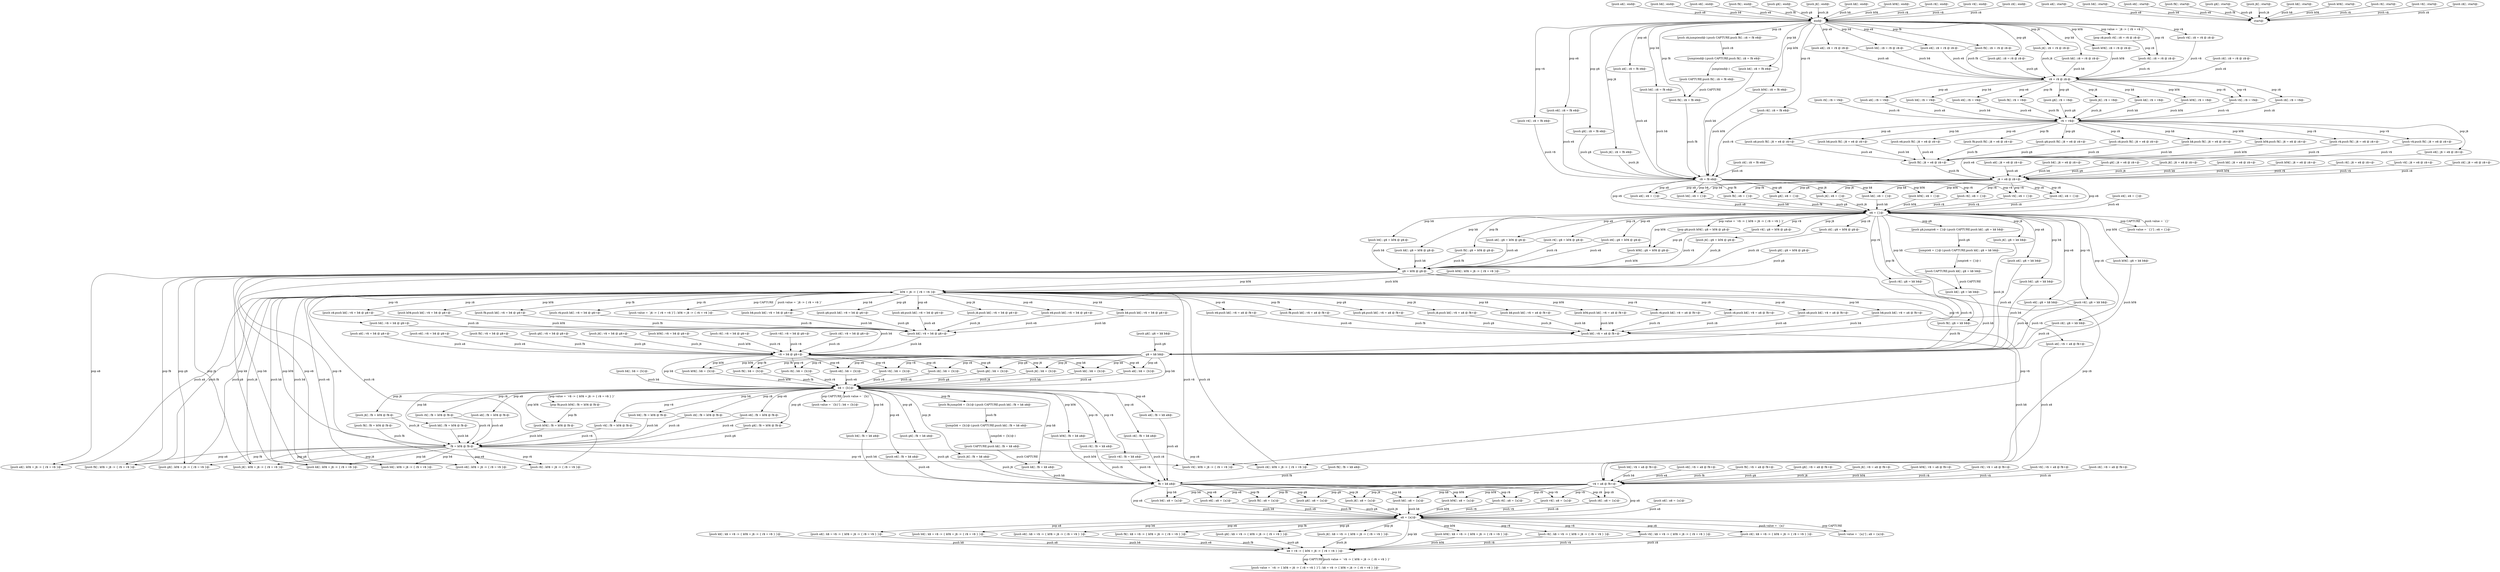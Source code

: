 digraph pds {
    "a$ = {a}@-"[color="black"];
    "[push a$] ; k$ = v$ -> { k0$ = j$ -> { r$ = v$ } }@-"[color="black"];
    "a$ = {a}@-" -> "[push a$] ; k$ = v$ -> { k0$ = j$ -> { r$ = v$ } }@-"[label="pop a$",fontcolor="black",color="black"];
    "[push b$] ; k$ = v$ -> { k0$ = j$ -> { r$ = v$ } }@-"[color="black"];
    "a$ = {a}@-" -> "[push b$] ; k$ = v$ -> { k0$ = j$ -> { r$ = v$ } }@-"[label="pop b$",fontcolor="black",color="black"];
    "[push e$] ; k$ = v$ -> { k0$ = j$ -> { r$ = v$ } }@-"[color="black"];
    "a$ = {a}@-" -> "[push e$] ; k$ = v$ -> { k0$ = j$ -> { r$ = v$ } }@-"[label="pop e$",fontcolor="black",color="black"];
    "[push f$] ; k$ = v$ -> { k0$ = j$ -> { r$ = v$ } }@-"[color="black"];
    "a$ = {a}@-" -> "[push f$] ; k$ = v$ -> { k0$ = j$ -> { r$ = v$ } }@-"[label="pop f$",fontcolor="black",color="black"];
    "[push g$] ; k$ = v$ -> { k0$ = j$ -> { r$ = v$ } }@-"[color="black"];
    "a$ = {a}@-" -> "[push g$] ; k$ = v$ -> { k0$ = j$ -> { r$ = v$ } }@-"[label="pop g$",fontcolor="black",color="black"];
    "[push j$] ; k$ = v$ -> { k0$ = j$ -> { r$ = v$ } }@-"[color="black"];
    "a$ = {a}@-" -> "[push j$] ; k$ = v$ -> { k0$ = j$ -> { r$ = v$ } }@-"[label="pop j$",fontcolor="black",color="black"];
    "k$ = v$ -> { k0$ = j$ -> { r$ = v$ } }@-"[color="black"];
    "a$ = {a}@-" -> "k$ = v$ -> { k0$ = j$ -> { r$ = v$ } }@-"[label="pop k$",fontcolor="black",color="black"];
    "[push k0$] ; k$ = v$ -> { k0$ = j$ -> { r$ = v$ } }@-"[color="black"];
    "a$ = {a}@-" -> "[push k0$] ; k$ = v$ -> { k0$ = j$ -> { r$ = v$ } }@-"[label="pop k0$",fontcolor="black",color="black"];
    "[push r$] ; k$ = v$ -> { k0$ = j$ -> { r$ = v$ } }@-"[color="black"];
    "a$ = {a}@-" -> "[push r$] ; k$ = v$ -> { k0$ = j$ -> { r$ = v$ } }@-"[label="pop r$",fontcolor="black",color="black"];
    "[push v$] ; k$ = v$ -> { k0$ = j$ -> { r$ = v$ } }@-"[color="black"];
    "a$ = {a}@-" -> "[push v$] ; k$ = v$ -> { k0$ = j$ -> { r$ = v$ } }@-"[label="pop v$",fontcolor="black",color="black"];
    "[push z$] ; k$ = v$ -> { k0$ = j$ -> { r$ = v$ } }@-"[color="black"];
    "a$ = {a}@-" -> "[push z$] ; k$ = v$ -> { k0$ = j$ -> { r$ = v$ } }@-"[label="pop z$",fontcolor="black",color="black"];
    "[push value = `{a}'] ; a$ = {a}@-"[color="black"];
    "a$ = {a}@-" -> "[push value = `{a}'] ; a$ = {a}@-"[label="pop CAPTURE",fontcolor="black",color="black"];
    "[push a$] ; f$ = k$ a$@-"[color="black"];
    "b$ = {b}@-" -> "[push a$] ; f$ = k$ a$@-"[label="pop a$",fontcolor="black",color="black"];
    "[push a$] ; f$ = k0$ @ f$-@-"[color="black"];
    "b$ = {b}@-" -> "[push a$] ; f$ = k0$ @ f$-@-"[label="pop a$",fontcolor="black",color="black"];
    "[push b$] ; f$ = k$ a$@-"[color="black"];
    "b$ = {b}@-" -> "[push b$] ; f$ = k$ a$@-"[label="pop b$",fontcolor="black",color="black"];
    "[push b$] ; f$ = k0$ @ f$-@-"[color="black"];
    "b$ = {b}@-" -> "[push b$] ; f$ = k0$ @ f$-@-"[label="pop b$",fontcolor="black",color="black"];
    "[push e$] ; f$ = k$ a$@-"[color="black"];
    "b$ = {b}@-" -> "[push e$] ; f$ = k$ a$@-"[label="pop e$",fontcolor="black",color="black"];
    "[push e$] ; f$ = k0$ @ f$-@-"[color="black"];
    "b$ = {b}@-" -> "[push e$] ; f$ = k0$ @ f$-@-"[label="pop e$",fontcolor="black",color="black"];
    "[push f$;jump(b$ = {b}@-);push CAPTURE;push k$] ; f$ = k$ a$@-"[color="black"];
    "b$ = {b}@-" -> "[push f$;jump(b$ = {b}@-);push CAPTURE;push k$] ; f$ = k$ a$@-"[label="pop f$",fontcolor="black",color="black"];
    "[push g$] ; f$ = k$ a$@-"[color="black"];
    "b$ = {b}@-" -> "[push g$] ; f$ = k$ a$@-"[label="pop g$",fontcolor="black",color="black"];
    "[push g$] ; f$ = k0$ @ f$-@-"[color="black"];
    "b$ = {b}@-" -> "[push g$] ; f$ = k0$ @ f$-@-"[label="pop g$",fontcolor="black",color="black"];
    "[push j$] ; f$ = k$ a$@-"[color="black"];
    "b$ = {b}@-" -> "[push j$] ; f$ = k$ a$@-"[label="pop j$",fontcolor="black",color="black"];
    "[push j$] ; f$ = k0$ @ f$-@-"[color="black"];
    "b$ = {b}@-" -> "[push j$] ; f$ = k0$ @ f$-@-"[label="pop j$",fontcolor="black",color="black"];
    "[push k$] ; f$ = k$ a$@-"[color="black"];
    "b$ = {b}@-" -> "[push k$] ; f$ = k$ a$@-"[label="pop k$",fontcolor="black",color="black"];
    "[push k$] ; f$ = k0$ @ f$-@-"[color="black"];
    "b$ = {b}@-" -> "[push k$] ; f$ = k0$ @ f$-@-"[label="pop k$",fontcolor="black",color="black"];
    "[push k0$] ; f$ = k$ a$@-"[color="black"];
    "b$ = {b}@-" -> "[push k0$] ; f$ = k$ a$@-"[label="pop k0$",fontcolor="black",color="black"];
    "b$ = {b}@-" -> "[push k0$] ; f$ = k0$ @ f$-@-"[label="pop k0$",fontcolor="black",color="black"];
    "[push r$] ; f$ = k$ a$@-"[color="black"];
    "b$ = {b}@-" -> "[push r$] ; f$ = k$ a$@-"[label="pop r$",fontcolor="black",color="black"];
    "[push r$] ; f$ = k0$ @ f$-@-"[color="black"];
    "b$ = {b}@-" -> "[push r$] ; f$ = k0$ @ f$-@-"[label="pop r$",fontcolor="black",color="black"];
    "[push v$] ; f$ = k$ a$@-"[color="black"];
    "b$ = {b}@-" -> "[push v$] ; f$ = k$ a$@-"[label="pop v$",fontcolor="black",color="black"];
    "[push v$] ; f$ = k0$ @ f$-@-"[color="black"];
    "b$ = {b}@-" -> "[push v$] ; f$ = k0$ @ f$-@-"[label="pop v$",fontcolor="black",color="black"];
    "[push z$] ; f$ = k$ a$@-"[color="black"];
    "b$ = {b}@-" -> "[push z$] ; f$ = k$ a$@-"[label="pop z$",fontcolor="black",color="black"];
    "[push z$] ; f$ = k0$ @ f$-@-"[color="black"];
    "b$ = {b}@-" -> "[push z$] ; f$ = k0$ @ f$-@-"[label="pop z$",fontcolor="black",color="black"];
    "[pop f$;push k0$] ; f$ = k0$ @ f$-@-"[color="black"];
    "b$ = {b}@-" -> "[pop f$;push k0$] ; f$ = k0$ @ f$-@-"[label="pop value = `v$ -> { k0$ = j$ -> { r$ = v$ } }'",fontcolor="black",color="black"];
    "[push value = `{b}'] ; b$ = {b}@-"[color="black"];
    "b$ = {b}@-" -> "[push value = `{b}'] ; b$ = {b}@-"[label="pop CAPTURE",fontcolor="black",color="black"];
    "[push a$] ; g$ = k$ b$@-"[color="black"];
    "e$ = {}@-" -> "[push a$] ; g$ = k$ b$@-"[label="pop a$",fontcolor="black",color="black"];
    "[push a$] ; g$ = k0$ @ g$-@-"[color="black"];
    "e$ = {}@-" -> "[push a$] ; g$ = k0$ @ g$-@-"[label="pop a$",fontcolor="black",color="black"];
    "[push b$] ; g$ = k$ b$@-"[color="black"];
    "e$ = {}@-" -> "[push b$] ; g$ = k$ b$@-"[label="pop b$",fontcolor="black",color="black"];
    "[push b$] ; g$ = k0$ @ g$-@-"[color="black"];
    "e$ = {}@-" -> "[push b$] ; g$ = k0$ @ g$-@-"[label="pop b$",fontcolor="black",color="black"];
    "[push e$] ; g$ = k$ b$@-"[color="black"];
    "e$ = {}@-" -> "[push e$] ; g$ = k$ b$@-"[label="pop e$",fontcolor="black",color="black"];
    "[push e$] ; g$ = k0$ @ g$-@-"[color="black"];
    "e$ = {}@-" -> "[push e$] ; g$ = k0$ @ g$-@-"[label="pop e$",fontcolor="black",color="black"];
    "[push f$] ; g$ = k$ b$@-"[color="black"];
    "e$ = {}@-" -> "[push f$] ; g$ = k$ b$@-"[label="pop f$",fontcolor="black",color="black"];
    "[push f$] ; g$ = k0$ @ g$-@-"[color="black"];
    "e$ = {}@-" -> "[push f$] ; g$ = k0$ @ g$-@-"[label="pop f$",fontcolor="black",color="black"];
    "[push g$;jump(e$ = {}@-);push CAPTURE;push k$] ; g$ = k$ b$@-"[color="black"];
    "e$ = {}@-" -> "[push g$;jump(e$ = {}@-);push CAPTURE;push k$] ; g$ = k$ b$@-"[label="pop g$",fontcolor="black",color="black"];
    "[push j$] ; g$ = k$ b$@-"[color="black"];
    "e$ = {}@-" -> "[push j$] ; g$ = k$ b$@-"[label="pop j$",fontcolor="black",color="black"];
    "[push j$] ; g$ = k0$ @ g$-@-"[color="black"];
    "e$ = {}@-" -> "[push j$] ; g$ = k0$ @ g$-@-"[label="pop j$",fontcolor="black",color="black"];
    "[push k$] ; g$ = k$ b$@-"[color="black"];
    "e$ = {}@-" -> "[push k$] ; g$ = k$ b$@-"[label="pop k$",fontcolor="black",color="black"];
    "[push k$] ; g$ = k0$ @ g$-@-"[color="black"];
    "e$ = {}@-" -> "[push k$] ; g$ = k0$ @ g$-@-"[label="pop k$",fontcolor="black",color="black"];
    "[push k0$] ; g$ = k$ b$@-"[color="black"];
    "e$ = {}@-" -> "[push k0$] ; g$ = k$ b$@-"[label="pop k0$",fontcolor="black",color="black"];
    "e$ = {}@-" -> "[push k0$] ; g$ = k0$ @ g$-@-"[label="pop k0$",fontcolor="black",color="black"];
    "[push r$] ; g$ = k$ b$@-"[color="black"];
    "e$ = {}@-" -> "[push r$] ; g$ = k$ b$@-"[label="pop r$",fontcolor="black",color="black"];
    "[push r$] ; g$ = k0$ @ g$-@-"[color="black"];
    "e$ = {}@-" -> "[push r$] ; g$ = k0$ @ g$-@-"[label="pop r$",fontcolor="black",color="black"];
    "[push v$] ; g$ = k$ b$@-"[color="black"];
    "e$ = {}@-" -> "[push v$] ; g$ = k$ b$@-"[label="pop v$",fontcolor="black",color="black"];
    "[push v$] ; g$ = k0$ @ g$-@-"[color="black"];
    "e$ = {}@-" -> "[push v$] ; g$ = k0$ @ g$-@-"[label="pop v$",fontcolor="black",color="black"];
    "[push z$] ; g$ = k$ b$@-"[color="black"];
    "e$ = {}@-" -> "[push z$] ; g$ = k$ b$@-"[label="pop z$",fontcolor="black",color="black"];
    "[push z$] ; g$ = k0$ @ g$-@-"[color="black"];
    "e$ = {}@-" -> "[push z$] ; g$ = k0$ @ g$-@-"[label="pop z$",fontcolor="black",color="black"];
    "[pop g$;push k0$] ; g$ = k0$ @ g$-@-"[color="black"];
    "e$ = {}@-" -> "[pop g$;push k0$] ; g$ = k0$ @ g$-@-"[label="pop value = `v$ -> { k0$ = j$ -> { r$ = v$ } }'",fontcolor="black",color="black"];
    "[push value = `{}'] ; e$ = {}@-"[color="black"];
    "e$ = {}@-" -> "[push value = `{}'] ; e$ = {}@-"[label="pop CAPTURE",fontcolor="black",color="black"];
    "f$ = k$ a$@-"[color="black"];
    "f$ = k$ a$@-" -> "a$ = {a}@-"[label="pop a$",fontcolor="black",color="black"];
    "f$ = k$ a$@-" -> "[push b$] ; a$ = {a}@-"[label="pop b$",fontcolor="black",color="black"];
    "f$ = k$ a$@-" -> "[push e$] ; a$ = {a}@-"[label="pop e$",fontcolor="black",color="black"];
    "[push f$] ; a$ = {a}@-"[color="black"];
    "f$ = k$ a$@-" -> "[push f$] ; a$ = {a}@-"[label="pop f$",fontcolor="black",color="black"];
    "f$ = k$ a$@-" -> "[push g$] ; a$ = {a}@-"[label="pop g$",fontcolor="black",color="black"];
    "f$ = k$ a$@-" -> "[push j$] ; a$ = {a}@-"[label="pop j$",fontcolor="black",color="black"];
    "f$ = k$ a$@-" -> "[push k$] ; a$ = {a}@-"[label="pop k$",fontcolor="black",color="black"];
    "f$ = k$ a$@-" -> "[push k0$] ; a$ = {a}@-"[label="pop k0$",fontcolor="black",color="black"];
    "f$ = k$ a$@-" -> "[push r$] ; a$ = {a}@-"[label="pop r$",fontcolor="black",color="black"];
    "f$ = k$ a$@-" -> "[push v$] ; a$ = {a}@-"[label="pop v$",fontcolor="black",color="black"];
    "f$ = k$ a$@-" -> "[push z$] ; a$ = {a}@-"[label="pop z$",fontcolor="black",color="black"];
    "g$ = k$ b$@-" -> "[push a$] ; b$ = {b}@-"[label="pop a$",fontcolor="black",color="black"];
    "g$ = k$ b$@-" -> "b$ = {b}@-"[label="pop b$",fontcolor="black",color="black"];
    "g$ = k$ b$@-" -> "[push e$] ; b$ = {b}@-"[label="pop e$",fontcolor="black",color="black"];
    "g$ = k$ b$@-" -> "[push f$] ; b$ = {b}@-"[label="pop f$",fontcolor="black",color="black"];
    "[push g$] ; b$ = {b}@-"[color="black"];
    "g$ = k$ b$@-" -> "[push g$] ; b$ = {b}@-"[label="pop g$",fontcolor="black",color="black"];
    "g$ = k$ b$@-" -> "[push j$] ; b$ = {b}@-"[label="pop j$",fontcolor="black",color="black"];
    "g$ = k$ b$@-" -> "[push k$] ; b$ = {b}@-"[label="pop k$",fontcolor="black",color="black"];
    "g$ = k$ b$@-" -> "[push k0$] ; b$ = {b}@-"[label="pop k0$",fontcolor="black",color="black"];
    "g$ = k$ b$@-" -> "[push r$] ; b$ = {b}@-"[label="pop r$",fontcolor="black",color="black"];
    "g$ = k$ b$@-" -> "[push v$] ; b$ = {b}@-"[label="pop v$",fontcolor="black",color="black"];
    "g$ = k$ b$@-" -> "[push z$] ; b$ = {b}@-"[label="pop z$",fontcolor="black",color="black"];
    "[push value = `v$ -> { k0$ = j$ -> { r$ = v$ } }'] ; k$ = v$ -> { k0$ = j$ -> { r$ = v$ } }@-"[color="black"];
    "k$ = v$ -> { k0$ = j$ -> { r$ = v$ } }@-" -> "[push value = `v$ -> { k0$ = j$ -> { r$ = v$ } }'] ; k$ = v$ -> { k0$ = j$ -> { r$ = v$ } }@-"[label="pop CAPTURE",fontcolor="black",color="black"];
    "k0$ = j$ -> { r$ = v$ }@-" -> "[push a$;push k$] ; v$ = a$ @ f$+@-"[label="pop a$",fontcolor="black",color="black"];
    "k0$ = j$ -> { r$ = v$ }@-" -> "[push a$;push k$] ; v$ = b$ @ g$+@-"[label="pop a$",fontcolor="black",color="black"];
    "k0$ = j$ -> { r$ = v$ }@-" -> "[push b$;push k$] ; v$ = a$ @ f$+@-"[label="pop b$",fontcolor="black",color="black"];
    "k0$ = j$ -> { r$ = v$ }@-" -> "[push b$;push k$] ; v$ = b$ @ g$+@-"[label="pop b$",fontcolor="black",color="black"];
    "k0$ = j$ -> { r$ = v$ }@-" -> "[push e$;push k$] ; v$ = a$ @ f$+@-"[label="pop e$",fontcolor="black",color="black"];
    "k0$ = j$ -> { r$ = v$ }@-" -> "[push e$;push k$] ; v$ = b$ @ g$+@-"[label="pop e$",fontcolor="black",color="black"];
    "k0$ = j$ -> { r$ = v$ }@-" -> "[push f$;push k$] ; v$ = a$ @ f$+@-"[label="pop f$",fontcolor="black",color="black"];
    "k0$ = j$ -> { r$ = v$ }@-" -> "[push f$;push k$] ; v$ = b$ @ g$+@-"[label="pop f$",fontcolor="black",color="black"];
    "k0$ = j$ -> { r$ = v$ }@-" -> "[push g$;push k$] ; v$ = a$ @ f$+@-"[label="pop g$",fontcolor="black",color="black"];
    "k0$ = j$ -> { r$ = v$ }@-" -> "[push g$;push k$] ; v$ = b$ @ g$+@-"[label="pop g$",fontcolor="black",color="black"];
    "k0$ = j$ -> { r$ = v$ }@-" -> "[push j$;push k$] ; v$ = a$ @ f$+@-"[label="pop j$",fontcolor="black",color="black"];
    "k0$ = j$ -> { r$ = v$ }@-" -> "[push j$;push k$] ; v$ = b$ @ g$+@-"[label="pop j$",fontcolor="black",color="black"];
    "k0$ = j$ -> { r$ = v$ }@-" -> "[push k$;push k$] ; v$ = a$ @ f$+@-"[label="pop k$",fontcolor="black",color="black"];
    "k0$ = j$ -> { r$ = v$ }@-" -> "[push k$;push k$] ; v$ = b$ @ g$+@-"[label="pop k$",fontcolor="black",color="black"];
    "[push k0$;push k$] ; v$ = a$ @ f$+@-"[color="black"];
    "k0$ = j$ -> { r$ = v$ }@-" -> "[push k0$;push k$] ; v$ = a$ @ f$+@-"[label="pop k0$",fontcolor="black",color="black"];
    "[push k0$;push k$] ; v$ = b$ @ g$+@-"[color="black"];
    "k0$ = j$ -> { r$ = v$ }@-" -> "[push k0$;push k$] ; v$ = b$ @ g$+@-"[label="pop k0$",fontcolor="black",color="black"];
    "k0$ = j$ -> { r$ = v$ }@-" -> "[push r$;push k$] ; v$ = a$ @ f$+@-"[label="pop r$",fontcolor="black",color="black"];
    "k0$ = j$ -> { r$ = v$ }@-" -> "[push r$;push k$] ; v$ = b$ @ g$+@-"[label="pop r$",fontcolor="black",color="black"];
    "k0$ = j$ -> { r$ = v$ }@-" -> "[push a$] ; v$ = a$ @ f$+@-"[label="pop v$",fontcolor="black",color="black"];
    "k0$ = j$ -> { r$ = v$ }@-" -> "[push b$] ; v$ = b$ @ g$+@-"[label="pop v$",fontcolor="black",color="black"];
    "k0$ = j$ -> { r$ = v$ }@-" -> "[push z$;push k$] ; v$ = a$ @ f$+@-"[label="pop z$",fontcolor="black",color="black"];
    "k0$ = j$ -> { r$ = v$ }@-" -> "[push z$;push k$] ; v$ = b$ @ g$+@-"[label="pop z$",fontcolor="black",color="black"];
    "[push value = `j$ -> { r$ = v$ }'] ; k0$ = j$ -> { r$ = v$ }@-"[color="black"];
    "k0$ = j$ -> { r$ = v$ }@-" -> "[push value = `j$ -> { r$ = v$ }'] ; k0$ = j$ -> { r$ = v$ }@-"[label="pop CAPTURE",fontcolor="black",color="black"];
    "r$ = v$@-"[color="black"];
    "[push a$;push f$] ; j$ = e$ @ z$+@-"[color="black"];
    "r$ = v$@-" -> "[push a$;push f$] ; j$ = e$ @ z$+@-"[label="pop a$",fontcolor="black",color="black"];
    "[push b$;push f$] ; j$ = e$ @ z$+@-"[color="black"];
    "r$ = v$@-" -> "[push b$;push f$] ; j$ = e$ @ z$+@-"[label="pop b$",fontcolor="black",color="black"];
    "[push e$;push f$] ; j$ = e$ @ z$+@-"[color="black"];
    "r$ = v$@-" -> "[push e$;push f$] ; j$ = e$ @ z$+@-"[label="pop e$",fontcolor="black",color="black"];
    "[push f$;push f$] ; j$ = e$ @ z$+@-"[color="black"];
    "r$ = v$@-" -> "[push f$;push f$] ; j$ = e$ @ z$+@-"[label="pop f$",fontcolor="black",color="black"];
    "[push g$;push f$] ; j$ = e$ @ z$+@-"[color="black"];
    "r$ = v$@-" -> "[push g$;push f$] ; j$ = e$ @ z$+@-"[label="pop g$",fontcolor="black",color="black"];
    "[push e$] ; j$ = e$ @ z$+@-"[color="black"];
    "r$ = v$@-" -> "[push e$] ; j$ = e$ @ z$+@-"[label="pop j$",fontcolor="black",color="black"];
    "[push k$;push f$] ; j$ = e$ @ z$+@-"[color="black"];
    "r$ = v$@-" -> "[push k$;push f$] ; j$ = e$ @ z$+@-"[label="pop k$",fontcolor="black",color="black"];
    "[push k0$;push f$] ; j$ = e$ @ z$+@-"[color="black"];
    "r$ = v$@-" -> "[push k0$;push f$] ; j$ = e$ @ z$+@-"[label="pop k0$",fontcolor="black",color="black"];
    "[push r$;push f$] ; j$ = e$ @ z$+@-"[color="black"];
    "r$ = v$@-" -> "[push r$;push f$] ; j$ = e$ @ z$+@-"[label="pop r$",fontcolor="black",color="black"];
    "[push v$;push f$] ; j$ = e$ @ z$+@-"[color="black"];
    "r$ = v$@-" -> "[push v$;push f$] ; j$ = e$ @ z$+@-"[label="pop v$",fontcolor="black",color="black"];
    "[push z$;push f$] ; j$ = e$ @ z$+@-"[color="black"];
    "r$ = v$@-" -> "[push z$;push f$] ; j$ = e$ @ z$+@-"[label="pop z$",fontcolor="black",color="black"];
    "[push a$] ; e$ = {}@-"[color="black"];
    "z$ = f$ e$@-" -> "[push a$] ; e$ = {}@-"[label="pop a$",fontcolor="black",color="black"];
    "[push b$] ; e$ = {}@-"[color="black"];
    "z$ = f$ e$@-" -> "[push b$] ; e$ = {}@-"[label="pop b$",fontcolor="black",color="black"];
    "z$ = f$ e$@-" -> "e$ = {}@-"[label="pop e$",fontcolor="black",color="black"];
    "[push f$] ; e$ = {}@-"[color="black"];
    "z$ = f$ e$@-" -> "[push f$] ; e$ = {}@-"[label="pop f$",fontcolor="black",color="black"];
    "[push g$] ; e$ = {}@-"[color="black"];
    "z$ = f$ e$@-" -> "[push g$] ; e$ = {}@-"[label="pop g$",fontcolor="black",color="black"];
    "[push j$] ; e$ = {}@-"[color="black"];
    "z$ = f$ e$@-" -> "[push j$] ; e$ = {}@-"[label="pop j$",fontcolor="black",color="black"];
    "[push k$] ; e$ = {}@-"[color="black"];
    "z$ = f$ e$@-" -> "[push k$] ; e$ = {}@-"[label="pop k$",fontcolor="black",color="black"];
    "[push k0$] ; e$ = {}@-"[color="black"];
    "z$ = f$ e$@-" -> "[push k0$] ; e$ = {}@-"[label="pop k0$",fontcolor="black",color="black"];
    "[push r$] ; e$ = {}@-"[color="black"];
    "z$ = f$ e$@-" -> "[push r$] ; e$ = {}@-"[label="pop r$",fontcolor="black",color="black"];
    "[push v$] ; e$ = {}@-"[color="black"];
    "z$ = f$ e$@-" -> "[push v$] ; e$ = {}@-"[label="pop v$",fontcolor="black",color="black"];
    "[push z$] ; e$ = {}@-"[color="black"];
    "z$ = f$ e$@-" -> "[push z$] ; e$ = {}@-"[label="pop z$",fontcolor="black",color="black"];
    "j$ = e$ @ z$+@-" -> "[push a$] ; e$ = {}@-"[label="pop a$",fontcolor="black",color="black"];
    "j$ = e$ @ z$+@-" -> "[push b$] ; e$ = {}@-"[label="pop b$",fontcolor="black",color="black"];
    "j$ = e$ @ z$+@-" -> "e$ = {}@-"[label="pop e$",fontcolor="black",color="black"];
    "j$ = e$ @ z$+@-" -> "[push f$] ; e$ = {}@-"[label="pop f$",fontcolor="black",color="black"];
    "j$ = e$ @ z$+@-" -> "[push g$] ; e$ = {}@-"[label="pop g$",fontcolor="black",color="black"];
    "j$ = e$ @ z$+@-" -> "[push j$] ; e$ = {}@-"[label="pop j$",fontcolor="black",color="black"];
    "j$ = e$ @ z$+@-" -> "[push k$] ; e$ = {}@-"[label="pop k$",fontcolor="black",color="black"];
    "j$ = e$ @ z$+@-" -> "[push k0$] ; e$ = {}@-"[label="pop k0$",fontcolor="black",color="black"];
    "j$ = e$ @ z$+@-" -> "[push r$] ; e$ = {}@-"[label="pop r$",fontcolor="black",color="black"];
    "j$ = e$ @ z$+@-" -> "[push v$] ; e$ = {}@-"[label="pop v$",fontcolor="black",color="black"];
    "j$ = e$ @ z$+@-" -> "[push z$] ; e$ = {}@-"[label="pop z$",fontcolor="black",color="black"];
    "v$ = a$ @ f$+@-"[color="black"];
    "v$ = a$ @ f$+@-" -> "a$ = {a}@-"[label="pop a$",fontcolor="black",color="black"];
    "v$ = a$ @ f$+@-" -> "[push b$] ; a$ = {a}@-"[label="pop b$",fontcolor="black",color="black"];
    "v$ = a$ @ f$+@-" -> "[push e$] ; a$ = {a}@-"[label="pop e$",fontcolor="black",color="black"];
    "v$ = a$ @ f$+@-" -> "[push f$] ; a$ = {a}@-"[label="pop f$",fontcolor="black",color="black"];
    "v$ = a$ @ f$+@-" -> "[push g$] ; a$ = {a}@-"[label="pop g$",fontcolor="black",color="black"];
    "v$ = a$ @ f$+@-" -> "[push j$] ; a$ = {a}@-"[label="pop j$",fontcolor="black",color="black"];
    "v$ = a$ @ f$+@-" -> "[push k$] ; a$ = {a}@-"[label="pop k$",fontcolor="black",color="black"];
    "v$ = a$ @ f$+@-" -> "[push k0$] ; a$ = {a}@-"[label="pop k0$",fontcolor="black",color="black"];
    "v$ = a$ @ f$+@-" -> "[push r$] ; a$ = {a}@-"[label="pop r$",fontcolor="black",color="black"];
    "v$ = a$ @ f$+@-" -> "[push v$] ; a$ = {a}@-"[label="pop v$",fontcolor="black",color="black"];
    "v$ = a$ @ f$+@-" -> "[push z$] ; a$ = {a}@-"[label="pop z$",fontcolor="black",color="black"];
    "v$ = b$ @ g$+@-" -> "[push a$] ; b$ = {b}@-"[label="pop a$",fontcolor="black",color="black"];
    "v$ = b$ @ g$+@-" -> "b$ = {b}@-"[label="pop b$",fontcolor="black",color="black"];
    "v$ = b$ @ g$+@-" -> "[push e$] ; b$ = {b}@-"[label="pop e$",fontcolor="black",color="black"];
    "v$ = b$ @ g$+@-" -> "[push f$] ; b$ = {b}@-"[label="pop f$",fontcolor="black",color="black"];
    "v$ = b$ @ g$+@-" -> "[push g$] ; b$ = {b}@-"[label="pop g$",fontcolor="black",color="black"];
    "v$ = b$ @ g$+@-" -> "[push j$] ; b$ = {b}@-"[label="pop j$",fontcolor="black",color="black"];
    "v$ = b$ @ g$+@-" -> "[push k$] ; b$ = {b}@-"[label="pop k$",fontcolor="black",color="black"];
    "v$ = b$ @ g$+@-" -> "[push k0$] ; b$ = {b}@-"[label="pop k0$",fontcolor="black",color="black"];
    "v$ = b$ @ g$+@-" -> "[push r$] ; b$ = {b}@-"[label="pop r$",fontcolor="black",color="black"];
    "v$ = b$ @ g$+@-" -> "[push v$] ; b$ = {b}@-"[label="pop v$",fontcolor="black",color="black"];
    "v$ = b$ @ g$+@-" -> "[push z$] ; b$ = {b}@-"[label="pop z$",fontcolor="black",color="black"];
    "f$ = k0$ @ f$-@-"[color="black"];
    "f$ = k0$ @ f$-@-" -> "[push a$] ; k0$ = j$ -> { r$ = v$ }@-"[label="pop a$",fontcolor="black",color="black"];
    "f$ = k0$ @ f$-@-" -> "[push b$] ; k0$ = j$ -> { r$ = v$ }@-"[label="pop b$",fontcolor="black",color="black"];
    "f$ = k0$ @ f$-@-" -> "[push e$] ; k0$ = j$ -> { r$ = v$ }@-"[label="pop e$",fontcolor="black",color="black"];
    "f$ = k0$ @ f$-@-" -> "[push f$] ; k0$ = j$ -> { r$ = v$ }@-"[label="pop f$",fontcolor="black",color="black"];
    "f$ = k0$ @ f$-@-" -> "[push g$] ; k0$ = j$ -> { r$ = v$ }@-"[label="pop g$",fontcolor="black",color="black"];
    "f$ = k0$ @ f$-@-" -> "[push j$] ; k0$ = j$ -> { r$ = v$ }@-"[label="pop j$",fontcolor="black",color="black"];
    "f$ = k0$ @ f$-@-" -> "[push k$] ; k0$ = j$ -> { r$ = v$ }@-"[label="pop k$",fontcolor="black",color="black"];
    "f$ = k0$ @ f$-@-" -> "k0$ = j$ -> { r$ = v$ }@-"[label="pop k0$",fontcolor="black",color="black"];
    "f$ = k0$ @ f$-@-" -> "[push r$] ; k0$ = j$ -> { r$ = v$ }@-"[label="pop r$",fontcolor="black",color="black"];
    "f$ = k0$ @ f$-@-" -> "[push v$] ; k0$ = j$ -> { r$ = v$ }@-"[label="pop v$",fontcolor="black",color="black"];
    "f$ = k0$ @ f$-@-" -> "[push z$] ; k0$ = j$ -> { r$ = v$ }@-"[label="pop z$",fontcolor="black",color="black"];
    "g$ = k0$ @ g$-@-"[color="black"];
    "g$ = k0$ @ g$-@-" -> "[push a$] ; k0$ = j$ -> { r$ = v$ }@-"[label="pop a$",fontcolor="black",color="black"];
    "g$ = k0$ @ g$-@-" -> "[push b$] ; k0$ = j$ -> { r$ = v$ }@-"[label="pop b$",fontcolor="black",color="black"];
    "g$ = k0$ @ g$-@-" -> "[push e$] ; k0$ = j$ -> { r$ = v$ }@-"[label="pop e$",fontcolor="black",color="black"];
    "g$ = k0$ @ g$-@-" -> "[push f$] ; k0$ = j$ -> { r$ = v$ }@-"[label="pop f$",fontcolor="black",color="black"];
    "g$ = k0$ @ g$-@-" -> "[push g$] ; k0$ = j$ -> { r$ = v$ }@-"[label="pop g$",fontcolor="black",color="black"];
    "g$ = k0$ @ g$-@-" -> "[push j$] ; k0$ = j$ -> { r$ = v$ }@-"[label="pop j$",fontcolor="black",color="black"];
    "g$ = k0$ @ g$-@-" -> "[push k$] ; k0$ = j$ -> { r$ = v$ }@-"[label="pop k$",fontcolor="black",color="black"];
    "g$ = k0$ @ g$-@-" -> "k0$ = j$ -> { r$ = v$ }@-"[label="pop k0$",fontcolor="black",color="black"];
    "g$ = k0$ @ g$-@-" -> "[push r$] ; k0$ = j$ -> { r$ = v$ }@-"[label="pop r$",fontcolor="black",color="black"];
    "g$ = k0$ @ g$-@-" -> "[push v$] ; k0$ = j$ -> { r$ = v$ }@-"[label="pop v$",fontcolor="black",color="black"];
    "g$ = k0$ @ g$-@-" -> "[push z$] ; k0$ = j$ -> { r$ = v$ }@-"[label="pop z$",fontcolor="black",color="black"];
    "z$ = r$ @ z$-@-"[color="black"];
    "[push a$] ; r$ = v$@-"[color="black"];
    "z$ = r$ @ z$-@-" -> "[push a$] ; r$ = v$@-"[label="pop a$",fontcolor="black",color="black"];
    "[push b$] ; r$ = v$@-"[color="black"];
    "z$ = r$ @ z$-@-" -> "[push b$] ; r$ = v$@-"[label="pop b$",fontcolor="black",color="black"];
    "[push e$] ; r$ = v$@-"[color="black"];
    "z$ = r$ @ z$-@-" -> "[push e$] ; r$ = v$@-"[label="pop e$",fontcolor="black",color="black"];
    "[push f$] ; r$ = v$@-"[color="black"];
    "z$ = r$ @ z$-@-" -> "[push f$] ; r$ = v$@-"[label="pop f$",fontcolor="black",color="black"];
    "[push g$] ; r$ = v$@-"[color="black"];
    "z$ = r$ @ z$-@-" -> "[push g$] ; r$ = v$@-"[label="pop g$",fontcolor="black",color="black"];
    "[push j$] ; r$ = v$@-"[color="black"];
    "z$ = r$ @ z$-@-" -> "[push j$] ; r$ = v$@-"[label="pop j$",fontcolor="black",color="black"];
    "[push k$] ; r$ = v$@-"[color="black"];
    "z$ = r$ @ z$-@-" -> "[push k$] ; r$ = v$@-"[label="pop k$",fontcolor="black",color="black"];
    "[push k0$] ; r$ = v$@-"[color="black"];
    "z$ = r$ @ z$-@-" -> "[push k0$] ; r$ = v$@-"[label="pop k0$",fontcolor="black",color="black"];
    "[push v$] ; r$ = v$@-"[color="black"];
    "z$ = r$ @ z$-@-" -> "[push v$] ; r$ = v$@-"[label="pop r$",fontcolor="black",color="black"];
    "z$ = r$ @ z$-@-" -> "[push v$] ; r$ = v$@-"[label="pop v$",fontcolor="black",color="black"];
    "[push z$] ; r$ = v$@-"[color="black"];
    "z$ = r$ @ z$-@-" -> "[push z$] ; r$ = v$@-"[label="pop z$",fontcolor="black",color="black"];
    "[push a$] ; z$ = f$ e$@-"[color="black"];
    "end@-" -> "[push a$] ; z$ = f$ e$@-"[label="pop a$",fontcolor="black",color="black"];
    "[push a$] ; z$ = r$ @ z$-@-"[color="black"];
    "end@-" -> "[push a$] ; z$ = r$ @ z$-@-"[label="pop a$",fontcolor="black",color="black"];
    "[push b$] ; z$ = f$ e$@-"[color="black"];
    "end@-" -> "[push b$] ; z$ = f$ e$@-"[label="pop b$",fontcolor="black",color="black"];
    "[push b$] ; z$ = r$ @ z$-@-"[color="black"];
    "end@-" -> "[push b$] ; z$ = r$ @ z$-@-"[label="pop b$",fontcolor="black",color="black"];
    "[push e$] ; z$ = f$ e$@-"[color="black"];
    "end@-" -> "[push e$] ; z$ = f$ e$@-"[label="pop e$",fontcolor="black",color="black"];
    "[push e$] ; z$ = r$ @ z$-@-"[color="black"];
    "end@-" -> "[push e$] ; z$ = r$ @ z$-@-"[label="pop e$",fontcolor="black",color="black"];
    "[push f$] ; z$ = f$ e$@-"[color="black"];
    "end@-" -> "[push f$] ; z$ = f$ e$@-"[label="pop f$",fontcolor="black",color="black"];
    "[push f$] ; z$ = r$ @ z$-@-"[color="black"];
    "end@-" -> "[push f$] ; z$ = r$ @ z$-@-"[label="pop f$",fontcolor="black",color="black"];
    "[push g$] ; z$ = f$ e$@-"[color="black"];
    "end@-" -> "[push g$] ; z$ = f$ e$@-"[label="pop g$",fontcolor="black",color="black"];
    "[push g$] ; z$ = r$ @ z$-@-"[color="black"];
    "end@-" -> "[push g$] ; z$ = r$ @ z$-@-"[label="pop g$",fontcolor="black",color="black"];
    "[push j$] ; z$ = f$ e$@-"[color="black"];
    "end@-" -> "[push j$] ; z$ = f$ e$@-"[label="pop j$",fontcolor="black",color="black"];
    "[push j$] ; z$ = r$ @ z$-@-"[color="black"];
    "end@-" -> "[push j$] ; z$ = r$ @ z$-@-"[label="pop j$",fontcolor="black",color="black"];
    "[push k$] ; z$ = f$ e$@-"[color="black"];
    "end@-" -> "[push k$] ; z$ = f$ e$@-"[label="pop k$",fontcolor="black",color="black"];
    "[push k$] ; z$ = r$ @ z$-@-"[color="black"];
    "end@-" -> "[push k$] ; z$ = r$ @ z$-@-"[label="pop k$",fontcolor="black",color="black"];
    "[push k0$] ; z$ = f$ e$@-"[color="black"];
    "end@-" -> "[push k0$] ; z$ = f$ e$@-"[label="pop k0$",fontcolor="black",color="black"];
    "[push k0$] ; z$ = r$ @ z$-@-"[color="black"];
    "end@-" -> "[push k0$] ; z$ = r$ @ z$-@-"[label="pop k0$",fontcolor="black",color="black"];
    "[push r$] ; z$ = f$ e$@-"[color="black"];
    "end@-" -> "[push r$] ; z$ = f$ e$@-"[label="pop r$",fontcolor="black",color="black"];
    "[push r$] ; z$ = r$ @ z$-@-"[color="black"];
    "end@-" -> "[push r$] ; z$ = r$ @ z$-@-"[label="pop r$",fontcolor="black",color="black"];
    "[push v$] ; z$ = f$ e$@-"[color="black"];
    "end@-" -> "[push v$] ; z$ = f$ e$@-"[label="pop v$",fontcolor="black",color="black"];
    "[push v$] ; z$ = r$ @ z$-@-"[color="black"];
    "end@-" -> "[push v$] ; z$ = r$ @ z$-@-"[label="pop v$",fontcolor="black",color="black"];
    "[push z$;jump(end@-);push CAPTURE;push f$] ; z$ = f$ e$@-"[color="black"];
    "end@-" -> "[push z$;jump(end@-);push CAPTURE;push f$] ; z$ = f$ e$@-"[label="pop z$",fontcolor="black",color="black"];
    "[pop z$;push r$] ; z$ = r$ @ z$-@-"[color="black"];
    "end@-" -> "[pop z$;push r$] ; z$ = r$ @ z$-@-"[label="pop value = `j$ -> { r$ = v$ }'",fontcolor="black",color="black"];
    "[push a$] ; a$ = {a}@-"[color="black"];
    "[push a$] ; a$ = {a}@-" -> "a$ = {a}@-"[label="push a$",fontcolor="black",color="black"];
    "[push a$] ; b$ = {b}@-" -> "b$ = {b}@-"[label="push a$",fontcolor="black",color="black"];
    "[push a$] ; e$ = {}@-" -> "e$ = {}@-"[label="push a$",fontcolor="black",color="black"];
    "[push a$] ; f$ = k$ a$@-" -> "f$ = k$ a$@-"[label="push a$",fontcolor="black",color="black"];
    "[push a$] ; g$ = k$ b$@-" -> "g$ = k$ b$@-"[label="push a$",fontcolor="black",color="black"];
    "[push a$] ; k$ = v$ -> { k0$ = j$ -> { r$ = v$ } }@-" -> "k$ = v$ -> { k0$ = j$ -> { r$ = v$ } }@-"[label="push a$",fontcolor="black",color="black"];
    "[push a$] ; k0$ = j$ -> { r$ = v$ }@-" -> "k0$ = j$ -> { r$ = v$ }@-"[label="push a$",fontcolor="black",color="black"];
    "[push a$] ; r$ = v$@-" -> "r$ = v$@-"[label="push a$",fontcolor="black",color="black"];
    "[push a$] ; z$ = f$ e$@-" -> "z$ = f$ e$@-"[label="push a$",fontcolor="black",color="black"];
    "[push a$] ; j$ = e$ @ z$+@-" -> "j$ = e$ @ z$+@-"[label="push a$",fontcolor="black",color="black"];
    "[push a$] ; v$ = a$ @ f$+@-" -> "v$ = a$ @ f$+@-"[label="push a$",fontcolor="black",color="black"];
    "[push a$] ; v$ = b$ @ g$+@-" -> "v$ = b$ @ g$+@-"[label="push a$",fontcolor="black",color="black"];
    "[push a$] ; f$ = k0$ @ f$-@-" -> "f$ = k0$ @ f$-@-"[label="push a$",fontcolor="black",color="black"];
    "[push a$] ; g$ = k0$ @ g$-@-" -> "g$ = k0$ @ g$-@-"[label="push a$",fontcolor="black",color="black"];
    "[push a$] ; z$ = r$ @ z$-@-" -> "z$ = r$ @ z$-@-"[label="push a$",fontcolor="black",color="black"];
    "[push a$] ; start@-"[color="black"];
    "start@-"[color="black"];
    "[push a$] ; start@-" -> "start@-"[label="push a$",fontcolor="black",color="black"];
    "[push a$] ; end@-" -> "end@-"[label="push a$",fontcolor="black",color="black"];
    "[push a$;push f$] ; j$ = e$ @ z$+@-" -> "[push f$] ; j$ = e$ @ z$+@-"[label="push a$",fontcolor="black",color="black"];
    "[push a$;push k$] ; v$ = a$ @ f$+@-" -> "[push k$] ; v$ = a$ @ f$+@-"[label="push a$",fontcolor="black",color="black"];
    "[push a$;push k$] ; v$ = b$ @ g$+@-" -> "[push k$] ; v$ = b$ @ g$+@-"[label="push a$",fontcolor="black",color="black"];
    "[push b$] ; a$ = {a}@-" -> "a$ = {a}@-"[label="push b$",fontcolor="black",color="black"];
    "[push b$] ; b$ = {b}@-" -> "b$ = {b}@-"[label="push b$",fontcolor="black",color="black"];
    "[push b$] ; e$ = {}@-" -> "e$ = {}@-"[label="push b$",fontcolor="black",color="black"];
    "[push b$] ; f$ = k$ a$@-" -> "f$ = k$ a$@-"[label="push b$",fontcolor="black",color="black"];
    "[push b$] ; g$ = k$ b$@-" -> "g$ = k$ b$@-"[label="push b$",fontcolor="black",color="black"];
    "[push b$] ; k$ = v$ -> { k0$ = j$ -> { r$ = v$ } }@-" -> "k$ = v$ -> { k0$ = j$ -> { r$ = v$ } }@-"[label="push b$",fontcolor="black",color="black"];
    "[push b$] ; k0$ = j$ -> { r$ = v$ }@-" -> "k0$ = j$ -> { r$ = v$ }@-"[label="push b$",fontcolor="black",color="black"];
    "[push b$] ; r$ = v$@-" -> "r$ = v$@-"[label="push b$",fontcolor="black",color="black"];
    "[push b$] ; z$ = f$ e$@-" -> "z$ = f$ e$@-"[label="push b$",fontcolor="black",color="black"];
    "[push b$] ; j$ = e$ @ z$+@-" -> "j$ = e$ @ z$+@-"[label="push b$",fontcolor="black",color="black"];
    "[push b$] ; v$ = a$ @ f$+@-" -> "v$ = a$ @ f$+@-"[label="push b$",fontcolor="black",color="black"];
    "[push b$] ; v$ = b$ @ g$+@-" -> "v$ = b$ @ g$+@-"[label="push b$",fontcolor="black",color="black"];
    "[push b$] ; f$ = k0$ @ f$-@-" -> "f$ = k0$ @ f$-@-"[label="push b$",fontcolor="black",color="black"];
    "[push b$] ; g$ = k0$ @ g$-@-" -> "g$ = k0$ @ g$-@-"[label="push b$",fontcolor="black",color="black"];
    "[push b$] ; z$ = r$ @ z$-@-" -> "z$ = r$ @ z$-@-"[label="push b$",fontcolor="black",color="black"];
    "[push b$] ; start@-"[color="black"];
    "[push b$] ; start@-" -> "start@-"[label="push b$",fontcolor="black",color="black"];
    "[push b$] ; end@-" -> "end@-"[label="push b$",fontcolor="black",color="black"];
    "[push b$;push f$] ; j$ = e$ @ z$+@-" -> "[push f$] ; j$ = e$ @ z$+@-"[label="push b$",fontcolor="black",color="black"];
    "[push b$;push k$] ; v$ = a$ @ f$+@-" -> "[push k$] ; v$ = a$ @ f$+@-"[label="push b$",fontcolor="black",color="black"];
    "[push b$;push k$] ; v$ = b$ @ g$+@-" -> "[push k$] ; v$ = b$ @ g$+@-"[label="push b$",fontcolor="black",color="black"];
    "[push e$] ; a$ = {a}@-" -> "a$ = {a}@-"[label="push e$",fontcolor="black",color="black"];
    "[push e$] ; b$ = {b}@-" -> "b$ = {b}@-"[label="push e$",fontcolor="black",color="black"];
    "[push e$] ; e$ = {}@-" -> "e$ = {}@-"[label="push e$",fontcolor="black",color="black"];
    "[push e$] ; f$ = k$ a$@-" -> "f$ = k$ a$@-"[label="push e$",fontcolor="black",color="black"];
    "[push e$] ; g$ = k$ b$@-" -> "g$ = k$ b$@-"[label="push e$",fontcolor="black",color="black"];
    "[push e$] ; k$ = v$ -> { k0$ = j$ -> { r$ = v$ } }@-" -> "k$ = v$ -> { k0$ = j$ -> { r$ = v$ } }@-"[label="push e$",fontcolor="black",color="black"];
    "[push e$] ; k0$ = j$ -> { r$ = v$ }@-" -> "k0$ = j$ -> { r$ = v$ }@-"[label="push e$",fontcolor="black",color="black"];
    "[push e$] ; r$ = v$@-" -> "r$ = v$@-"[label="push e$",fontcolor="black",color="black"];
    "[push e$] ; z$ = f$ e$@-" -> "z$ = f$ e$@-"[label="push e$",fontcolor="black",color="black"];
    "[push e$] ; j$ = e$ @ z$+@-" -> "j$ = e$ @ z$+@-"[label="push e$",fontcolor="black",color="black"];
    "[push e$] ; v$ = a$ @ f$+@-" -> "v$ = a$ @ f$+@-"[label="push e$",fontcolor="black",color="black"];
    "[push e$] ; v$ = b$ @ g$+@-" -> "v$ = b$ @ g$+@-"[label="push e$",fontcolor="black",color="black"];
    "[push e$] ; f$ = k0$ @ f$-@-" -> "f$ = k0$ @ f$-@-"[label="push e$",fontcolor="black",color="black"];
    "[push e$] ; g$ = k0$ @ g$-@-" -> "g$ = k0$ @ g$-@-"[label="push e$",fontcolor="black",color="black"];
    "[push e$] ; z$ = r$ @ z$-@-" -> "z$ = r$ @ z$-@-"[label="push e$",fontcolor="black",color="black"];
    "[push e$] ; start@-"[color="black"];
    "[push e$] ; start@-" -> "start@-"[label="push e$",fontcolor="black",color="black"];
    "[push e$] ; end@-" -> "end@-"[label="push e$",fontcolor="black",color="black"];
    "[push e$;push f$] ; j$ = e$ @ z$+@-" -> "[push f$] ; j$ = e$ @ z$+@-"[label="push e$",fontcolor="black",color="black"];
    "[push e$;push k$] ; v$ = a$ @ f$+@-" -> "[push k$] ; v$ = a$ @ f$+@-"[label="push e$",fontcolor="black",color="black"];
    "[push e$;push k$] ; v$ = b$ @ g$+@-" -> "[push k$] ; v$ = b$ @ g$+@-"[label="push e$",fontcolor="black",color="black"];
    "[push f$] ; a$ = {a}@-" -> "a$ = {a}@-"[label="push f$",fontcolor="black",color="black"];
    "[push f$] ; b$ = {b}@-" -> "b$ = {b}@-"[label="push f$",fontcolor="black",color="black"];
    "[push f$] ; e$ = {}@-" -> "e$ = {}@-"[label="push f$",fontcolor="black",color="black"];
    "[push f$] ; f$ = k$ a$@-" -> "f$ = k$ a$@-"[label="push f$",fontcolor="black",color="black"];
    "[push f$] ; g$ = k$ b$@-" -> "g$ = k$ b$@-"[label="push f$",fontcolor="black",color="black"];
    "[push f$] ; k$ = v$ -> { k0$ = j$ -> { r$ = v$ } }@-" -> "k$ = v$ -> { k0$ = j$ -> { r$ = v$ } }@-"[label="push f$",fontcolor="black",color="black"];
    "[push f$] ; k0$ = j$ -> { r$ = v$ }@-" -> "k0$ = j$ -> { r$ = v$ }@-"[label="push f$",fontcolor="black",color="black"];
    "[push f$] ; r$ = v$@-" -> "r$ = v$@-"[label="push f$",fontcolor="black",color="black"];
    "[push f$] ; z$ = f$ e$@-" -> "z$ = f$ e$@-"[label="push f$",fontcolor="black",color="black"];
    "[push f$] ; j$ = e$ @ z$+@-" -> "j$ = e$ @ z$+@-"[label="push f$",fontcolor="black",color="black"];
    "[push f$] ; v$ = a$ @ f$+@-" -> "v$ = a$ @ f$+@-"[label="push f$",fontcolor="black",color="black"];
    "[push f$] ; v$ = b$ @ g$+@-" -> "v$ = b$ @ g$+@-"[label="push f$",fontcolor="black",color="black"];
    "[push f$] ; f$ = k0$ @ f$-@-" -> "f$ = k0$ @ f$-@-"[label="push f$",fontcolor="black",color="black"];
    "[push f$] ; g$ = k0$ @ g$-@-" -> "g$ = k0$ @ g$-@-"[label="push f$",fontcolor="black",color="black"];
    "[push f$] ; z$ = r$ @ z$-@-" -> "z$ = r$ @ z$-@-"[label="push f$",fontcolor="black",color="black"];
    "[push f$] ; start@-"[color="black"];
    "[push f$] ; start@-" -> "start@-"[label="push f$",fontcolor="black",color="black"];
    "[push f$] ; end@-" -> "end@-"[label="push f$",fontcolor="black",color="black"];
    "[push f$;push f$] ; j$ = e$ @ z$+@-" -> "[push f$] ; j$ = e$ @ z$+@-"[label="push f$",fontcolor="black",color="black"];
    "[push f$;push k$] ; v$ = a$ @ f$+@-" -> "[push k$] ; v$ = a$ @ f$+@-"[label="push f$",fontcolor="black",color="black"];
    "[push f$;push k$] ; v$ = b$ @ g$+@-" -> "[push k$] ; v$ = b$ @ g$+@-"[label="push f$",fontcolor="black",color="black"];
    "[push f$;jump(b$ = {b}@-);push CAPTURE;push k$] ; f$ = k$ a$@-" -> "[jump(b$ = {b}@-);push CAPTURE;push k$] ; f$ = k$ a$@-"[label="push f$",fontcolor="black",color="black"];
    "[push g$] ; a$ = {a}@-" -> "a$ = {a}@-"[label="push g$",fontcolor="black",color="black"];
    "[push g$] ; b$ = {b}@-" -> "b$ = {b}@-"[label="push g$",fontcolor="black",color="black"];
    "[push g$] ; e$ = {}@-" -> "e$ = {}@-"[label="push g$",fontcolor="black",color="black"];
    "[push g$] ; f$ = k$ a$@-" -> "f$ = k$ a$@-"[label="push g$",fontcolor="black",color="black"];
    "[push g$] ; g$ = k$ b$@-" -> "g$ = k$ b$@-"[label="push g$",fontcolor="black",color="black"];
    "[push g$] ; k$ = v$ -> { k0$ = j$ -> { r$ = v$ } }@-" -> "k$ = v$ -> { k0$ = j$ -> { r$ = v$ } }@-"[label="push g$",fontcolor="black",color="black"];
    "[push g$] ; k0$ = j$ -> { r$ = v$ }@-" -> "k0$ = j$ -> { r$ = v$ }@-"[label="push g$",fontcolor="black",color="black"];
    "[push g$] ; r$ = v$@-" -> "r$ = v$@-"[label="push g$",fontcolor="black",color="black"];
    "[push g$] ; z$ = f$ e$@-" -> "z$ = f$ e$@-"[label="push g$",fontcolor="black",color="black"];
    "[push g$] ; j$ = e$ @ z$+@-" -> "j$ = e$ @ z$+@-"[label="push g$",fontcolor="black",color="black"];
    "[push g$] ; v$ = a$ @ f$+@-" -> "v$ = a$ @ f$+@-"[label="push g$",fontcolor="black",color="black"];
    "[push g$] ; v$ = b$ @ g$+@-" -> "v$ = b$ @ g$+@-"[label="push g$",fontcolor="black",color="black"];
    "[push g$] ; f$ = k0$ @ f$-@-" -> "f$ = k0$ @ f$-@-"[label="push g$",fontcolor="black",color="black"];
    "[push g$] ; g$ = k0$ @ g$-@-" -> "g$ = k0$ @ g$-@-"[label="push g$",fontcolor="black",color="black"];
    "[push g$] ; z$ = r$ @ z$-@-" -> "z$ = r$ @ z$-@-"[label="push g$",fontcolor="black",color="black"];
    "[push g$] ; start@-"[color="black"];
    "[push g$] ; start@-" -> "start@-"[label="push g$",fontcolor="black",color="black"];
    "[push g$] ; end@-" -> "end@-"[label="push g$",fontcolor="black",color="black"];
    "[push g$;push f$] ; j$ = e$ @ z$+@-" -> "[push f$] ; j$ = e$ @ z$+@-"[label="push g$",fontcolor="black",color="black"];
    "[push g$;push k$] ; v$ = a$ @ f$+@-" -> "[push k$] ; v$ = a$ @ f$+@-"[label="push g$",fontcolor="black",color="black"];
    "[push g$;push k$] ; v$ = b$ @ g$+@-" -> "[push k$] ; v$ = b$ @ g$+@-"[label="push g$",fontcolor="black",color="black"];
    "[push g$;jump(e$ = {}@-);push CAPTURE;push k$] ; g$ = k$ b$@-" -> "[jump(e$ = {}@-);push CAPTURE;push k$] ; g$ = k$ b$@-"[label="push g$",fontcolor="black",color="black"];
    "[push j$] ; a$ = {a}@-" -> "a$ = {a}@-"[label="push j$",fontcolor="black",color="black"];
    "[push j$] ; b$ = {b}@-" -> "b$ = {b}@-"[label="push j$",fontcolor="black",color="black"];
    "[push j$] ; e$ = {}@-" -> "e$ = {}@-"[label="push j$",fontcolor="black",color="black"];
    "[push j$] ; f$ = k$ a$@-" -> "f$ = k$ a$@-"[label="push j$",fontcolor="black",color="black"];
    "[push j$] ; g$ = k$ b$@-" -> "g$ = k$ b$@-"[label="push j$",fontcolor="black",color="black"];
    "[push j$] ; k$ = v$ -> { k0$ = j$ -> { r$ = v$ } }@-" -> "k$ = v$ -> { k0$ = j$ -> { r$ = v$ } }@-"[label="push j$",fontcolor="black",color="black"];
    "[push j$] ; k0$ = j$ -> { r$ = v$ }@-" -> "k0$ = j$ -> { r$ = v$ }@-"[label="push j$",fontcolor="black",color="black"];
    "[push j$] ; r$ = v$@-" -> "r$ = v$@-"[label="push j$",fontcolor="black",color="black"];
    "[push j$] ; z$ = f$ e$@-" -> "z$ = f$ e$@-"[label="push j$",fontcolor="black",color="black"];
    "[push j$] ; j$ = e$ @ z$+@-" -> "j$ = e$ @ z$+@-"[label="push j$",fontcolor="black",color="black"];
    "[push j$] ; v$ = a$ @ f$+@-" -> "v$ = a$ @ f$+@-"[label="push j$",fontcolor="black",color="black"];
    "[push j$] ; v$ = b$ @ g$+@-" -> "v$ = b$ @ g$+@-"[label="push j$",fontcolor="black",color="black"];
    "[push j$] ; f$ = k0$ @ f$-@-" -> "f$ = k0$ @ f$-@-"[label="push j$",fontcolor="black",color="black"];
    "[push j$] ; g$ = k0$ @ g$-@-" -> "g$ = k0$ @ g$-@-"[label="push j$",fontcolor="black",color="black"];
    "[push j$] ; z$ = r$ @ z$-@-" -> "z$ = r$ @ z$-@-"[label="push j$",fontcolor="black",color="black"];
    "[push j$] ; start@-"[color="black"];
    "[push j$] ; start@-" -> "start@-"[label="push j$",fontcolor="black",color="black"];
    "[push j$] ; end@-" -> "end@-"[label="push j$",fontcolor="black",color="black"];
    "[push j$;push k$] ; v$ = a$ @ f$+@-" -> "[push k$] ; v$ = a$ @ f$+@-"[label="push j$",fontcolor="black",color="black"];
    "[push j$;push k$] ; v$ = b$ @ g$+@-" -> "[push k$] ; v$ = b$ @ g$+@-"[label="push j$",fontcolor="black",color="black"];
    "[push k$] ; a$ = {a}@-" -> "a$ = {a}@-"[label="push k$",fontcolor="black",color="black"];
    "[push k$] ; b$ = {b}@-" -> "b$ = {b}@-"[label="push k$",fontcolor="black",color="black"];
    "[push k$] ; e$ = {}@-" -> "e$ = {}@-"[label="push k$",fontcolor="black",color="black"];
    "[push k$] ; f$ = k$ a$@-" -> "f$ = k$ a$@-"[label="push k$",fontcolor="black",color="black"];
    "[push k$] ; g$ = k$ b$@-" -> "g$ = k$ b$@-"[label="push k$",fontcolor="black",color="black"];
    "[push k$] ; k$ = v$ -> { k0$ = j$ -> { r$ = v$ } }@-"[color="black"];
    "[push k$] ; k$ = v$ -> { k0$ = j$ -> { r$ = v$ } }@-" -> "k$ = v$ -> { k0$ = j$ -> { r$ = v$ } }@-"[label="push k$",fontcolor="black",color="black"];
    "[push k$] ; k0$ = j$ -> { r$ = v$ }@-" -> "k0$ = j$ -> { r$ = v$ }@-"[label="push k$",fontcolor="black",color="black"];
    "[push k$] ; r$ = v$@-" -> "r$ = v$@-"[label="push k$",fontcolor="black",color="black"];
    "[push k$] ; z$ = f$ e$@-" -> "z$ = f$ e$@-"[label="push k$",fontcolor="black",color="black"];
    "[push k$] ; j$ = e$ @ z$+@-" -> "j$ = e$ @ z$+@-"[label="push k$",fontcolor="black",color="black"];
    "[push k$] ; v$ = a$ @ f$+@-" -> "v$ = a$ @ f$+@-"[label="push k$",fontcolor="black",color="black"];
    "[push k$] ; v$ = b$ @ g$+@-" -> "v$ = b$ @ g$+@-"[label="push k$",fontcolor="black",color="black"];
    "[push k$] ; f$ = k0$ @ f$-@-" -> "f$ = k0$ @ f$-@-"[label="push k$",fontcolor="black",color="black"];
    "[push k$] ; g$ = k0$ @ g$-@-" -> "g$ = k0$ @ g$-@-"[label="push k$",fontcolor="black",color="black"];
    "[push k$] ; z$ = r$ @ z$-@-" -> "z$ = r$ @ z$-@-"[label="push k$",fontcolor="black",color="black"];
    "[push k$] ; start@-"[color="black"];
    "[push k$] ; start@-" -> "start@-"[label="push k$",fontcolor="black",color="black"];
    "[push k$] ; end@-" -> "end@-"[label="push k$",fontcolor="black",color="black"];
    "[push k$;push f$] ; j$ = e$ @ z$+@-" -> "[push f$] ; j$ = e$ @ z$+@-"[label="push k$",fontcolor="black",color="black"];
    "[push k$;push k$] ; v$ = a$ @ f$+@-" -> "[push k$] ; v$ = a$ @ f$+@-"[label="push k$",fontcolor="black",color="black"];
    "[push k$;push k$] ; v$ = b$ @ g$+@-" -> "[push k$] ; v$ = b$ @ g$+@-"[label="push k$",fontcolor="black",color="black"];
    "[push k0$] ; a$ = {a}@-" -> "a$ = {a}@-"[label="push k0$",fontcolor="black",color="black"];
    "[push k0$] ; b$ = {b}@-" -> "b$ = {b}@-"[label="push k0$",fontcolor="black",color="black"];
    "[push k0$] ; e$ = {}@-" -> "e$ = {}@-"[label="push k0$",fontcolor="black",color="black"];
    "[push k0$] ; f$ = k$ a$@-" -> "f$ = k$ a$@-"[label="push k0$",fontcolor="black",color="black"];
    "[push k0$] ; g$ = k$ b$@-" -> "g$ = k$ b$@-"[label="push k0$",fontcolor="black",color="black"];
    "[push k0$] ; k$ = v$ -> { k0$ = j$ -> { r$ = v$ } }@-" -> "k$ = v$ -> { k0$ = j$ -> { r$ = v$ } }@-"[label="push k0$",fontcolor="black",color="black"];
    "[push k0$] ; k0$ = j$ -> { r$ = v$ }@-" -> "k0$ = j$ -> { r$ = v$ }@-"[label="push k0$",fontcolor="black",color="black"];
    "[push k0$] ; r$ = v$@-" -> "r$ = v$@-"[label="push k0$",fontcolor="black",color="black"];
    "[push k0$] ; z$ = f$ e$@-" -> "z$ = f$ e$@-"[label="push k0$",fontcolor="black",color="black"];
    "[push k0$] ; j$ = e$ @ z$+@-" -> "j$ = e$ @ z$+@-"[label="push k0$",fontcolor="black",color="black"];
    "[push k0$] ; v$ = a$ @ f$+@-" -> "v$ = a$ @ f$+@-"[label="push k0$",fontcolor="black",color="black"];
    "[push k0$] ; v$ = b$ @ g$+@-" -> "v$ = b$ @ g$+@-"[label="push k0$",fontcolor="black",color="black"];
    "[push k0$] ; f$ = k0$ @ f$-@-" -> "f$ = k0$ @ f$-@-"[label="push k0$",fontcolor="black",color="black"];
    "[push k0$] ; g$ = k0$ @ g$-@-" -> "g$ = k0$ @ g$-@-"[label="push k0$",fontcolor="black",color="black"];
    "[push k0$] ; z$ = r$ @ z$-@-" -> "z$ = r$ @ z$-@-"[label="push k0$",fontcolor="black",color="black"];
    "[push k0$] ; start@-"[color="black"];
    "[push k0$] ; start@-" -> "start@-"[label="push k0$",fontcolor="black",color="black"];
    "[push k0$] ; end@-" -> "end@-"[label="push k0$",fontcolor="black",color="black"];
    "[push k0$;push f$] ; j$ = e$ @ z$+@-" -> "[push f$] ; j$ = e$ @ z$+@-"[label="push k0$",fontcolor="black",color="black"];
    "[push k0$;push k$] ; v$ = a$ @ f$+@-" -> "[push k$] ; v$ = a$ @ f$+@-"[label="push k0$",fontcolor="black",color="black"];
    "[push k0$;push k$] ; v$ = b$ @ g$+@-" -> "[push k$] ; v$ = b$ @ g$+@-"[label="push k0$",fontcolor="black",color="black"];
    "[push r$] ; a$ = {a}@-" -> "a$ = {a}@-"[label="push r$",fontcolor="black",color="black"];
    "[push r$] ; b$ = {b}@-" -> "b$ = {b}@-"[label="push r$",fontcolor="black",color="black"];
    "[push r$] ; e$ = {}@-" -> "e$ = {}@-"[label="push r$",fontcolor="black",color="black"];
    "[push r$] ; f$ = k$ a$@-" -> "f$ = k$ a$@-"[label="push r$",fontcolor="black",color="black"];
    "[push r$] ; g$ = k$ b$@-" -> "g$ = k$ b$@-"[label="push r$",fontcolor="black",color="black"];
    "[push r$] ; k$ = v$ -> { k0$ = j$ -> { r$ = v$ } }@-" -> "k$ = v$ -> { k0$ = j$ -> { r$ = v$ } }@-"[label="push r$",fontcolor="black",color="black"];
    "[push r$] ; k0$ = j$ -> { r$ = v$ }@-" -> "k0$ = j$ -> { r$ = v$ }@-"[label="push r$",fontcolor="black",color="black"];
    "[push r$] ; r$ = v$@-" -> "r$ = v$@-"[label="push r$",fontcolor="black",color="black"];
    "[push r$] ; z$ = f$ e$@-" -> "z$ = f$ e$@-"[label="push r$",fontcolor="black",color="black"];
    "[push r$] ; j$ = e$ @ z$+@-" -> "j$ = e$ @ z$+@-"[label="push r$",fontcolor="black",color="black"];
    "[push r$] ; v$ = a$ @ f$+@-" -> "v$ = a$ @ f$+@-"[label="push r$",fontcolor="black",color="black"];
    "[push r$] ; v$ = b$ @ g$+@-" -> "v$ = b$ @ g$+@-"[label="push r$",fontcolor="black",color="black"];
    "[push r$] ; f$ = k0$ @ f$-@-" -> "f$ = k0$ @ f$-@-"[label="push r$",fontcolor="black",color="black"];
    "[push r$] ; g$ = k0$ @ g$-@-" -> "g$ = k0$ @ g$-@-"[label="push r$",fontcolor="black",color="black"];
    "[push r$] ; z$ = r$ @ z$-@-" -> "z$ = r$ @ z$-@-"[label="push r$",fontcolor="black",color="black"];
    "[push r$] ; start@-"[color="black"];
    "[push r$] ; start@-" -> "start@-"[label="push r$",fontcolor="black",color="black"];
    "[push r$] ; end@-" -> "end@-"[label="push r$",fontcolor="black",color="black"];
    "[push r$;push f$] ; j$ = e$ @ z$+@-" -> "[push f$] ; j$ = e$ @ z$+@-"[label="push r$",fontcolor="black",color="black"];
    "[push r$;push k$] ; v$ = a$ @ f$+@-" -> "[push k$] ; v$ = a$ @ f$+@-"[label="push r$",fontcolor="black",color="black"];
    "[push r$;push k$] ; v$ = b$ @ g$+@-" -> "[push k$] ; v$ = b$ @ g$+@-"[label="push r$",fontcolor="black",color="black"];
    "[push v$] ; a$ = {a}@-" -> "a$ = {a}@-"[label="push v$",fontcolor="black",color="black"];
    "[push v$] ; b$ = {b}@-" -> "b$ = {b}@-"[label="push v$",fontcolor="black",color="black"];
    "[push v$] ; e$ = {}@-" -> "e$ = {}@-"[label="push v$",fontcolor="black",color="black"];
    "[push v$] ; f$ = k$ a$@-" -> "f$ = k$ a$@-"[label="push v$",fontcolor="black",color="black"];
    "[push v$] ; g$ = k$ b$@-" -> "g$ = k$ b$@-"[label="push v$",fontcolor="black",color="black"];
    "[push v$] ; k$ = v$ -> { k0$ = j$ -> { r$ = v$ } }@-" -> "k$ = v$ -> { k0$ = j$ -> { r$ = v$ } }@-"[label="push v$",fontcolor="black",color="black"];
    "[push v$] ; k0$ = j$ -> { r$ = v$ }@-" -> "k0$ = j$ -> { r$ = v$ }@-"[label="push v$",fontcolor="black",color="black"];
    "[push v$] ; r$ = v$@-" -> "r$ = v$@-"[label="push v$",fontcolor="black",color="black"];
    "[push v$] ; z$ = f$ e$@-" -> "z$ = f$ e$@-"[label="push v$",fontcolor="black",color="black"];
    "[push v$] ; j$ = e$ @ z$+@-" -> "j$ = e$ @ z$+@-"[label="push v$",fontcolor="black",color="black"];
    "[push v$] ; v$ = a$ @ f$+@-" -> "v$ = a$ @ f$+@-"[label="push v$",fontcolor="black",color="black"];
    "[push v$] ; v$ = b$ @ g$+@-" -> "v$ = b$ @ g$+@-"[label="push v$",fontcolor="black",color="black"];
    "[push v$] ; f$ = k0$ @ f$-@-" -> "f$ = k0$ @ f$-@-"[label="push v$",fontcolor="black",color="black"];
    "[push v$] ; g$ = k0$ @ g$-@-" -> "g$ = k0$ @ g$-@-"[label="push v$",fontcolor="black",color="black"];
    "[push v$] ; z$ = r$ @ z$-@-" -> "z$ = r$ @ z$-@-"[label="push v$",fontcolor="black",color="black"];
    "[push v$] ; start@-"[color="black"];
    "[push v$] ; start@-" -> "start@-"[label="push v$",fontcolor="black",color="black"];
    "[push v$] ; end@-" -> "end@-"[label="push v$",fontcolor="black",color="black"];
    "[push v$;push f$] ; j$ = e$ @ z$+@-" -> "[push f$] ; j$ = e$ @ z$+@-"[label="push v$",fontcolor="black",color="black"];
    "[push z$] ; a$ = {a}@-" -> "a$ = {a}@-"[label="push z$",fontcolor="black",color="black"];
    "[push z$] ; b$ = {b}@-" -> "b$ = {b}@-"[label="push z$",fontcolor="black",color="black"];
    "[push z$] ; e$ = {}@-" -> "e$ = {}@-"[label="push z$",fontcolor="black",color="black"];
    "[push z$] ; f$ = k$ a$@-" -> "f$ = k$ a$@-"[label="push z$",fontcolor="black",color="black"];
    "[push z$] ; g$ = k$ b$@-" -> "g$ = k$ b$@-"[label="push z$",fontcolor="black",color="black"];
    "[push z$] ; k$ = v$ -> { k0$ = j$ -> { r$ = v$ } }@-" -> "k$ = v$ -> { k0$ = j$ -> { r$ = v$ } }@-"[label="push z$",fontcolor="black",color="black"];
    "[push z$] ; k0$ = j$ -> { r$ = v$ }@-" -> "k0$ = j$ -> { r$ = v$ }@-"[label="push z$",fontcolor="black",color="black"];
    "[push z$] ; r$ = v$@-" -> "r$ = v$@-"[label="push z$",fontcolor="black",color="black"];
    "[push z$] ; z$ = f$ e$@-" -> "z$ = f$ e$@-"[label="push z$",fontcolor="black",color="black"];
    "[push z$] ; j$ = e$ @ z$+@-" -> "j$ = e$ @ z$+@-"[label="push z$",fontcolor="black",color="black"];
    "[push z$] ; v$ = a$ @ f$+@-" -> "v$ = a$ @ f$+@-"[label="push z$",fontcolor="black",color="black"];
    "[push z$] ; v$ = b$ @ g$+@-" -> "v$ = b$ @ g$+@-"[label="push z$",fontcolor="black",color="black"];
    "[push z$] ; f$ = k0$ @ f$-@-" -> "f$ = k0$ @ f$-@-"[label="push z$",fontcolor="black",color="black"];
    "[push z$] ; g$ = k0$ @ g$-@-" -> "g$ = k0$ @ g$-@-"[label="push z$",fontcolor="black",color="black"];
    "[push z$] ; z$ = r$ @ z$-@-" -> "z$ = r$ @ z$-@-"[label="push z$",fontcolor="black",color="black"];
    "[push z$] ; start@-"[color="black"];
    "[push z$] ; start@-" -> "start@-"[label="push z$",fontcolor="black",color="black"];
    "[push z$] ; end@-" -> "end@-"[label="push z$",fontcolor="black",color="black"];
    "[push z$;push f$] ; j$ = e$ @ z$+@-" -> "[push f$] ; j$ = e$ @ z$+@-"[label="push z$",fontcolor="black",color="black"];
    "[push z$;push k$] ; v$ = a$ @ f$+@-" -> "[push k$] ; v$ = a$ @ f$+@-"[label="push z$",fontcolor="black",color="black"];
    "[push z$;push k$] ; v$ = b$ @ g$+@-" -> "[push k$] ; v$ = b$ @ g$+@-"[label="push z$",fontcolor="black",color="black"];
    "[push z$;jump(end@-);push CAPTURE;push f$] ; z$ = f$ e$@-" -> "[jump(end@-);push CAPTURE;push f$] ; z$ = f$ e$@-"[label="push z$",fontcolor="black",color="black"];
    "[push value = `{}'] ; e$ = {}@-" -> "e$ = {}@-"[label="push value = `{}'",fontcolor="black",color="black"];
    "[push value = `{a}'] ; a$ = {a}@-" -> "a$ = {a}@-"[label="push value = `{a}'",fontcolor="black",color="black"];
    "[push value = `{b}'] ; b$ = {b}@-" -> "b$ = {b}@-"[label="push value = `{b}'",fontcolor="black",color="black"];
    "[push value = `j$ -> { r$ = v$ }'] ; k0$ = j$ -> { r$ = v$ }@-" -> "k0$ = j$ -> { r$ = v$ }@-"[label="push value = `j$ -> { r$ = v$ }'",fontcolor="black",color="black"];
    "[push value = `v$ -> { k0$ = j$ -> { r$ = v$ } }'] ; k$ = v$ -> { k0$ = j$ -> { r$ = v$ } }@-" -> "k$ = v$ -> { k0$ = j$ -> { r$ = v$ } }@-"[label="push value = `v$ -> { k0$ = j$ -> { r$ = v$ } }'",fontcolor="black",color="black"];
    "[push CAPTURE;push f$] ; z$ = f$ e$@-" -> "[push f$] ; z$ = f$ e$@-"[label="push CAPTURE",fontcolor="black",color="black"];
    "[push CAPTURE;push k$] ; f$ = k$ a$@-" -> "[push k$] ; f$ = k$ a$@-"[label="push CAPTURE",fontcolor="black",color="black"];
    "[push CAPTURE;push k$] ; g$ = k$ b$@-" -> "[push k$] ; g$ = k$ b$@-"[label="push CAPTURE",fontcolor="black",color="black"];
    "[pop f$;push k0$] ; f$ = k0$ @ f$-@-" -> "[push k0$] ; f$ = k0$ @ f$-@-"[label="pop f$",fontcolor="black",color="black"];
    "[pop g$;push k0$] ; g$ = k0$ @ g$-@-" -> "[push k0$] ; g$ = k0$ @ g$-@-"[label="pop g$",fontcolor="black",color="black"];
    "[pop z$;push r$] ; z$ = r$ @ z$-@-" -> "[push r$] ; z$ = r$ @ z$-@-"[label="pop z$",fontcolor="black",color="black"];
    "[jump(b$ = {b}@-);push CAPTURE;push k$] ; f$ = k$ a$@-" -> "[push CAPTURE;push k$] ; f$ = k$ a$@-"[label="jump(b$ = {b}@-)",fontcolor="black",color="black"];
    "[jump(e$ = {}@-);push CAPTURE;push k$] ; g$ = k$ b$@-" -> "[push CAPTURE;push k$] ; g$ = k$ b$@-"[label="jump(e$ = {}@-)",fontcolor="black",color="black"];
    "[jump(end@-);push CAPTURE;push f$] ; z$ = f$ e$@-" -> "[push CAPTURE;push f$] ; z$ = f$ e$@-"[label="jump(end@-)",fontcolor="black",color="black"];
}

